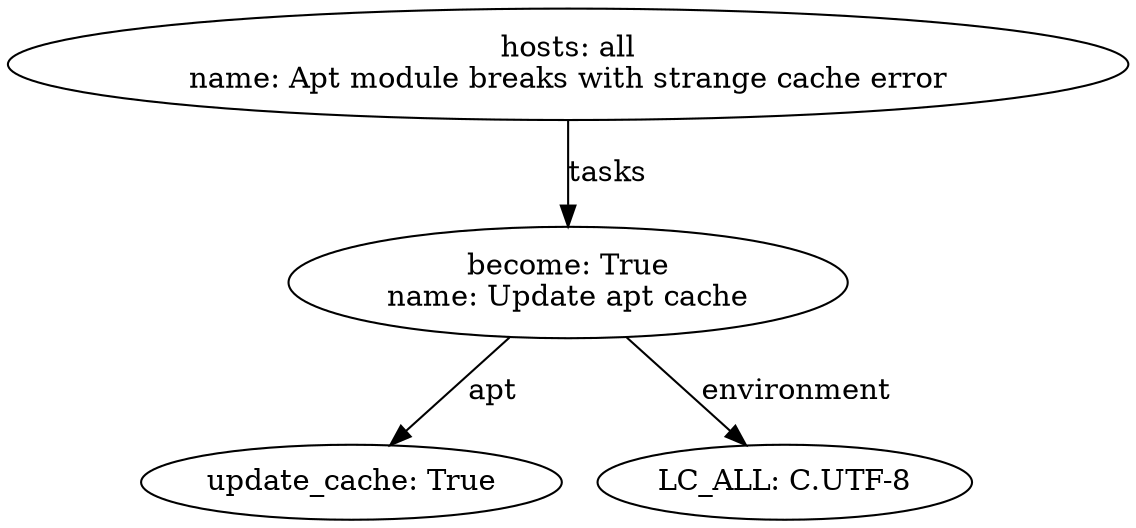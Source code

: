 digraph graphname {
2138 [label="update_cache: True\n"];
2139 [label="LC_ALL: C.UTF-8\n"];
2137 [label="become: True\nname: Update apt cache\n"];
2137 -> 2138 [label="apt"];
2137 -> 2139 [label="environment"];
2136 [label="hosts: all\nname: Apt module breaks with strange cache error\n"];
2136 -> 2137 [label="tasks"];
}
